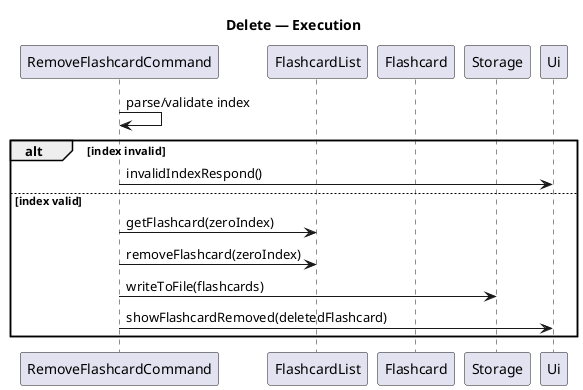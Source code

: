 @startuml
title Delete — Execution

participant "RemoveFlashcardCommand" as RFC
participant "FlashcardList" as FCL
participant "Flashcard" as FC
participant "Storage" as S
participant "Ui" as Ui

RFC -> RFC : parse/validate index
alt index invalid
    RFC -> Ui : invalidIndexRespond()
else index valid
    RFC -> FCL : getFlashcard(zeroIndex)
    RFC -> FCL : removeFlashcard(zeroIndex)
    RFC -> S : writeToFile(flashcards)
    RFC -> Ui : showFlashcardRemoved(deletedFlashcard)
end
@enduml
